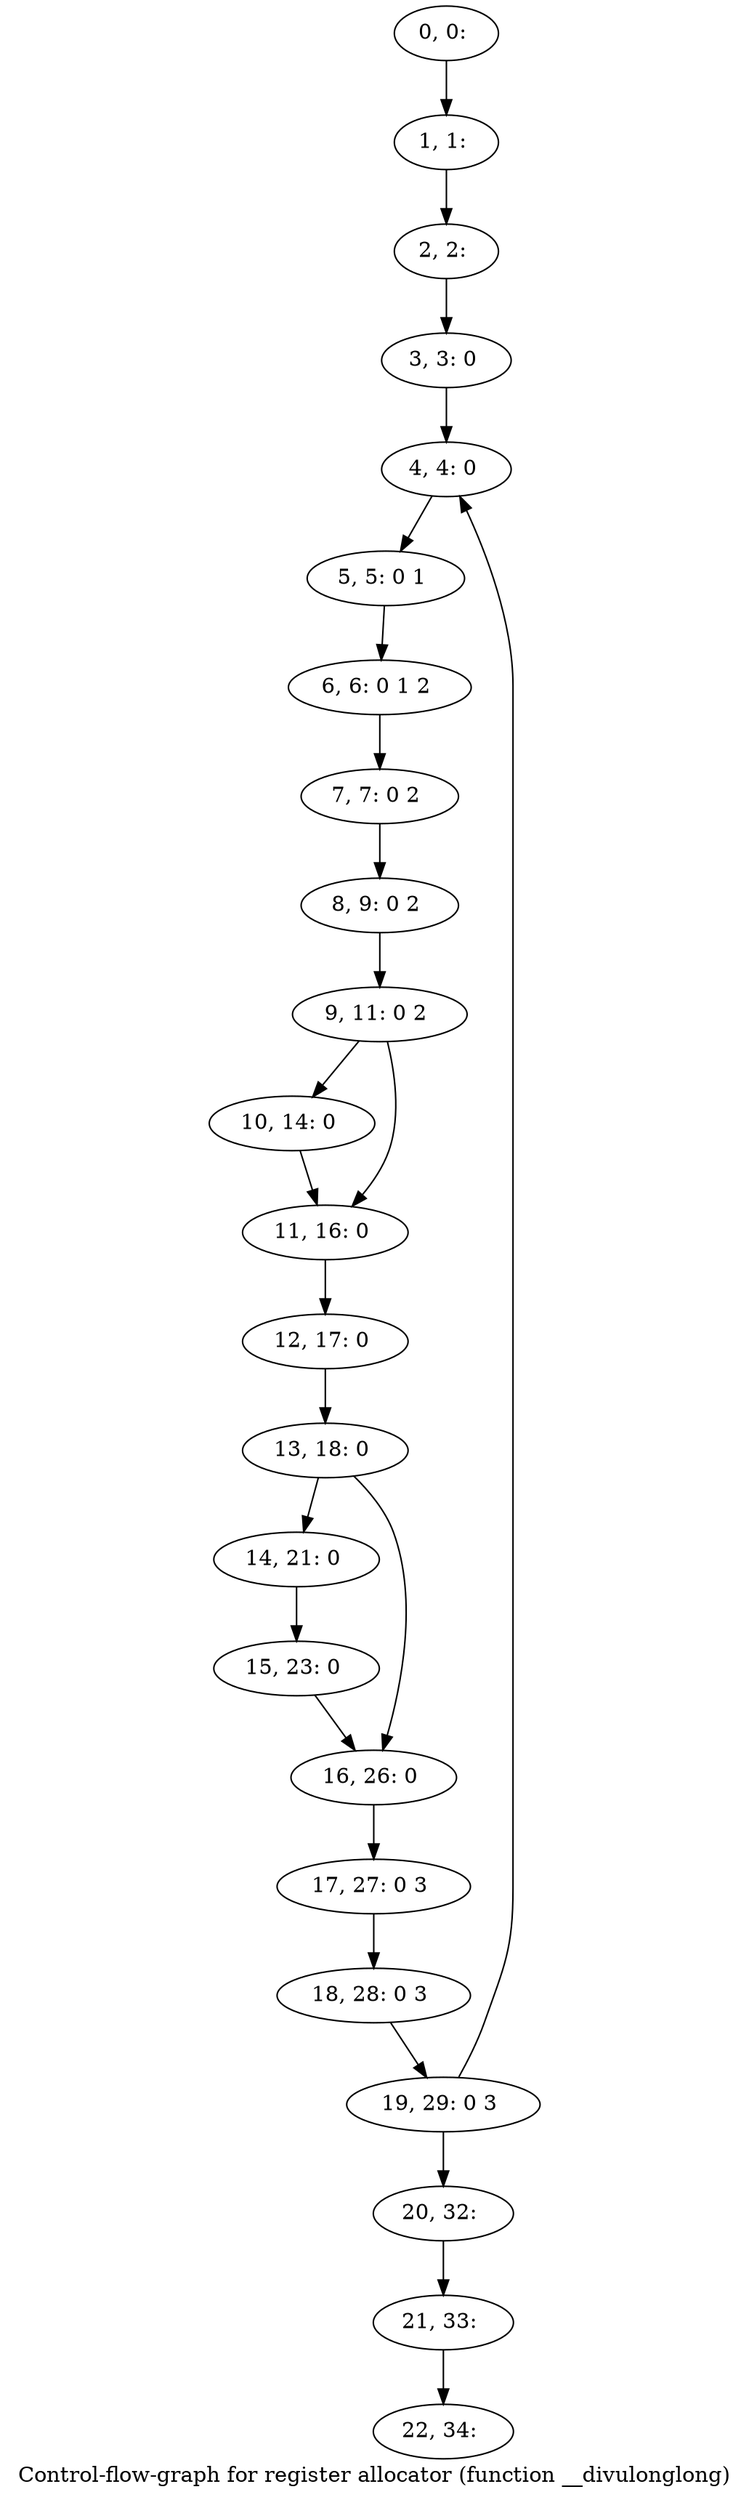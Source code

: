 digraph G {
graph [label="Control-flow-graph for register allocator (function __divulonglong)"]
0[label="0, 0: "];
1[label="1, 1: "];
2[label="2, 2: "];
3[label="3, 3: 0 "];
4[label="4, 4: 0 "];
5[label="5, 5: 0 1 "];
6[label="6, 6: 0 1 2 "];
7[label="7, 7: 0 2 "];
8[label="8, 9: 0 2 "];
9[label="9, 11: 0 2 "];
10[label="10, 14: 0 "];
11[label="11, 16: 0 "];
12[label="12, 17: 0 "];
13[label="13, 18: 0 "];
14[label="14, 21: 0 "];
15[label="15, 23: 0 "];
16[label="16, 26: 0 "];
17[label="17, 27: 0 3 "];
18[label="18, 28: 0 3 "];
19[label="19, 29: 0 3 "];
20[label="20, 32: "];
21[label="21, 33: "];
22[label="22, 34: "];
0->1 ;
1->2 ;
2->3 ;
3->4 ;
4->5 ;
5->6 ;
6->7 ;
7->8 ;
8->9 ;
9->10 ;
9->11 ;
10->11 ;
11->12 ;
12->13 ;
13->14 ;
13->16 ;
14->15 ;
15->16 ;
16->17 ;
17->18 ;
18->19 ;
19->20 ;
19->4 ;
20->21 ;
21->22 ;
}
